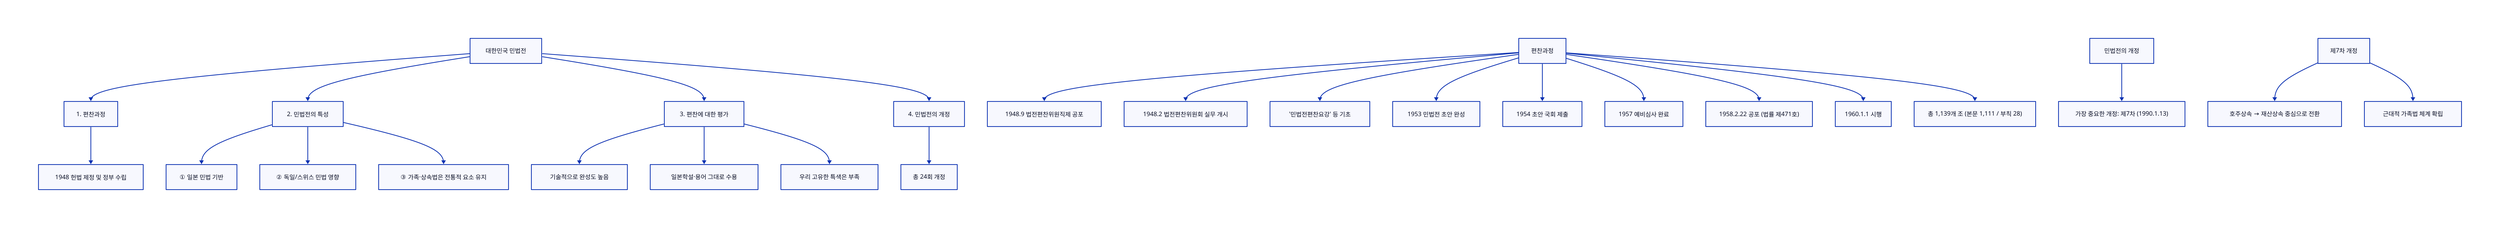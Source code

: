 # [10] 民法典의 成立과 그 후의 發展.d2

direction: down

"대한민국 민법전" -> "1. 편찬과정"
"대한민국 민법전" -> "2. 민법전의 특성"
"대한민국 민법전" -> "3. 편찬에 대한 평가"
"대한민국 민법전" -> "4. 민법전의 개정"

"1. 편찬과정" -> "1948 헌법 제정 및 정부 수립"
"편찬과정" -> "1948.9 법전편찬위원직제 공포"
"편찬과정" -> "1948.2 법전편찬위원회 실무 개시"
"편찬과정" -> "'민법전편찬요강' 등 기초"
"편찬과정" -> "1953 민법전 초안 완성"
"편찬과정" -> "1954 초안 국회 제출"
"편찬과정" -> "1957 예비심사 완료"
"편찬과정" -> "1958.2.22 공포 (법률 제471호)"
"편찬과정" -> "1960.1.1 시행"
"편찬과정" -> "총 1,139개 조 (본문 1,111 / 부칙 28)"

"2. 민법전의 특성" -> "① 일본 민법 기반"
"2. 민법전의 특성" -> "② 독일/스위스 민법 영향"
"2. 민법전의 특성" -> "③ 가족·상속법은 전통적 요소 유지"

"3. 편찬에 대한 평가" -> "기술적으로 완성도 높음"
"3. 편찬에 대한 평가" -> "일본학설·용어 그대로 수용"
"3. 편찬에 대한 평가" -> "우리 고유한 특색은 부족"

"4. 민법전의 개정" -> "총 24회 개정"
"민법전의 개정" -> "가장 중요한 개정: 제7차 (1990.1.13)"
"제7차 개정" -> "호주상속 → 재산상속 중심으로 전환"
"제7차 개정" -> "근대적 가족법 체계 확립"
